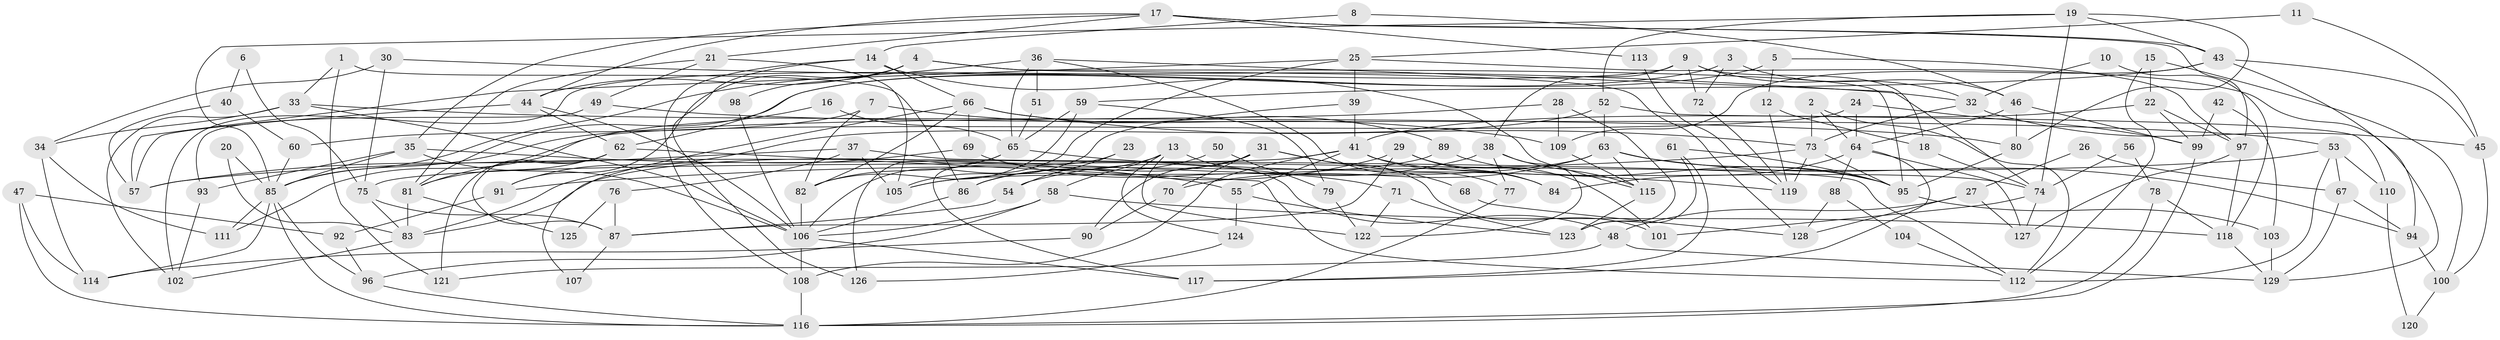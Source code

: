 // Generated by graph-tools (version 1.1) at 2025/02/03/09/25 03:02:10]
// undirected, 129 vertices, 258 edges
graph export_dot {
graph [start="1"]
  node [color=gray90,style=filled];
  1;
  2;
  3;
  4;
  5;
  6;
  7;
  8;
  9;
  10;
  11;
  12;
  13;
  14;
  15;
  16;
  17;
  18;
  19;
  20;
  21;
  22;
  23;
  24;
  25;
  26;
  27;
  28;
  29;
  30;
  31;
  32;
  33;
  34;
  35;
  36;
  37;
  38;
  39;
  40;
  41;
  42;
  43;
  44;
  45;
  46;
  47;
  48;
  49;
  50;
  51;
  52;
  53;
  54;
  55;
  56;
  57;
  58;
  59;
  60;
  61;
  62;
  63;
  64;
  65;
  66;
  67;
  68;
  69;
  70;
  71;
  72;
  73;
  74;
  75;
  76;
  77;
  78;
  79;
  80;
  81;
  82;
  83;
  84;
  85;
  86;
  87;
  88;
  89;
  90;
  91;
  92;
  93;
  94;
  95;
  96;
  97;
  98;
  99;
  100;
  101;
  102;
  103;
  104;
  105;
  106;
  107;
  108;
  109;
  110;
  111;
  112;
  113;
  114;
  115;
  116;
  117;
  118;
  119;
  120;
  121;
  122;
  123;
  124;
  125;
  126;
  127;
  128;
  129;
  1 -- 33;
  1 -- 86;
  1 -- 121;
  2 -- 73;
  2 -- 64;
  2 -- 112;
  3 -- 62;
  3 -- 72;
  3 -- 46;
  4 -- 95;
  4 -- 91;
  4 -- 44;
  4 -- 98;
  4 -- 128;
  5 -- 81;
  5 -- 97;
  5 -- 12;
  6 -- 75;
  6 -- 40;
  7 -- 109;
  7 -- 82;
  7 -- 60;
  8 -- 14;
  8 -- 46;
  9 -- 32;
  9 -- 18;
  9 -- 38;
  9 -- 72;
  9 -- 102;
  10 -- 32;
  10 -- 118;
  11 -- 25;
  11 -- 45;
  12 -- 119;
  12 -- 18;
  13 -- 58;
  13 -- 124;
  13 -- 48;
  13 -- 86;
  13 -- 122;
  14 -- 115;
  14 -- 108;
  14 -- 66;
  14 -- 126;
  15 -- 100;
  15 -- 22;
  15 -- 112;
  16 -- 81;
  16 -- 65;
  17 -- 44;
  17 -- 35;
  17 -- 21;
  17 -- 43;
  17 -- 97;
  17 -- 113;
  18 -- 74;
  19 -- 43;
  19 -- 52;
  19 -- 74;
  19 -- 80;
  19 -- 85;
  20 -- 85;
  20 -- 83;
  21 -- 81;
  21 -- 49;
  21 -- 105;
  22 -- 41;
  22 -- 97;
  22 -- 99;
  23 -- 117;
  23 -- 54;
  24 -- 99;
  24 -- 64;
  24 -- 111;
  25 -- 129;
  25 -- 106;
  25 -- 39;
  25 -- 57;
  26 -- 27;
  26 -- 67;
  27 -- 127;
  27 -- 48;
  27 -- 128;
  28 -- 85;
  28 -- 123;
  28 -- 109;
  29 -- 105;
  29 -- 101;
  29 -- 84;
  29 -- 87;
  30 -- 75;
  30 -- 34;
  30 -- 32;
  31 -- 90;
  31 -- 86;
  31 -- 68;
  31 -- 70;
  31 -- 101;
  32 -- 73;
  32 -- 45;
  33 -- 80;
  33 -- 102;
  33 -- 34;
  33 -- 106;
  34 -- 111;
  34 -- 114;
  35 -- 106;
  35 -- 85;
  35 -- 55;
  35 -- 93;
  36 -- 85;
  36 -- 65;
  36 -- 51;
  36 -- 74;
  36 -- 77;
  37 -- 57;
  37 -- 112;
  37 -- 76;
  37 -- 105;
  38 -- 77;
  38 -- 54;
  38 -- 115;
  38 -- 122;
  39 -- 105;
  39 -- 41;
  40 -- 57;
  40 -- 60;
  41 -- 74;
  41 -- 55;
  41 -- 75;
  41 -- 84;
  41 -- 108;
  42 -- 103;
  42 -- 99;
  43 -- 109;
  43 -- 45;
  43 -- 59;
  43 -- 94;
  44 -- 62;
  44 -- 57;
  44 -- 106;
  45 -- 100;
  46 -- 99;
  46 -- 64;
  46 -- 80;
  47 -- 116;
  47 -- 114;
  47 -- 92;
  48 -- 121;
  48 -- 129;
  49 -- 53;
  49 -- 93;
  50 -- 86;
  50 -- 79;
  51 -- 65;
  52 -- 91;
  52 -- 63;
  52 -- 110;
  53 -- 112;
  53 -- 57;
  53 -- 67;
  53 -- 110;
  54 -- 87;
  55 -- 123;
  55 -- 124;
  56 -- 78;
  56 -- 74;
  58 -- 106;
  58 -- 118;
  58 -- 96;
  59 -- 82;
  59 -- 65;
  59 -- 79;
  60 -- 85;
  61 -- 117;
  61 -- 123;
  61 -- 95;
  62 -- 112;
  62 -- 87;
  62 -- 81;
  62 -- 121;
  63 -- 95;
  63 -- 115;
  63 -- 70;
  63 -- 83;
  63 -- 94;
  64 -- 84;
  64 -- 88;
  64 -- 117;
  64 -- 127;
  65 -- 82;
  65 -- 119;
  65 -- 126;
  66 -- 89;
  66 -- 69;
  66 -- 73;
  66 -- 82;
  66 -- 107;
  67 -- 94;
  67 -- 129;
  68 -- 128;
  69 -- 83;
  69 -- 71;
  70 -- 90;
  71 -- 122;
  71 -- 123;
  72 -- 119;
  73 -- 95;
  73 -- 91;
  73 -- 119;
  74 -- 101;
  74 -- 127;
  75 -- 83;
  75 -- 87;
  76 -- 87;
  76 -- 125;
  77 -- 116;
  78 -- 118;
  78 -- 116;
  79 -- 122;
  80 -- 95;
  81 -- 83;
  81 -- 125;
  82 -- 106;
  83 -- 102;
  85 -- 116;
  85 -- 96;
  85 -- 111;
  85 -- 114;
  86 -- 106;
  87 -- 107;
  88 -- 128;
  88 -- 104;
  89 -- 105;
  89 -- 95;
  90 -- 114;
  91 -- 92;
  92 -- 96;
  93 -- 102;
  94 -- 100;
  95 -- 103;
  96 -- 116;
  97 -- 127;
  97 -- 118;
  98 -- 106;
  99 -- 116;
  100 -- 120;
  103 -- 129;
  104 -- 112;
  106 -- 108;
  106 -- 117;
  108 -- 116;
  109 -- 115;
  110 -- 120;
  113 -- 119;
  115 -- 123;
  118 -- 129;
  124 -- 126;
}
